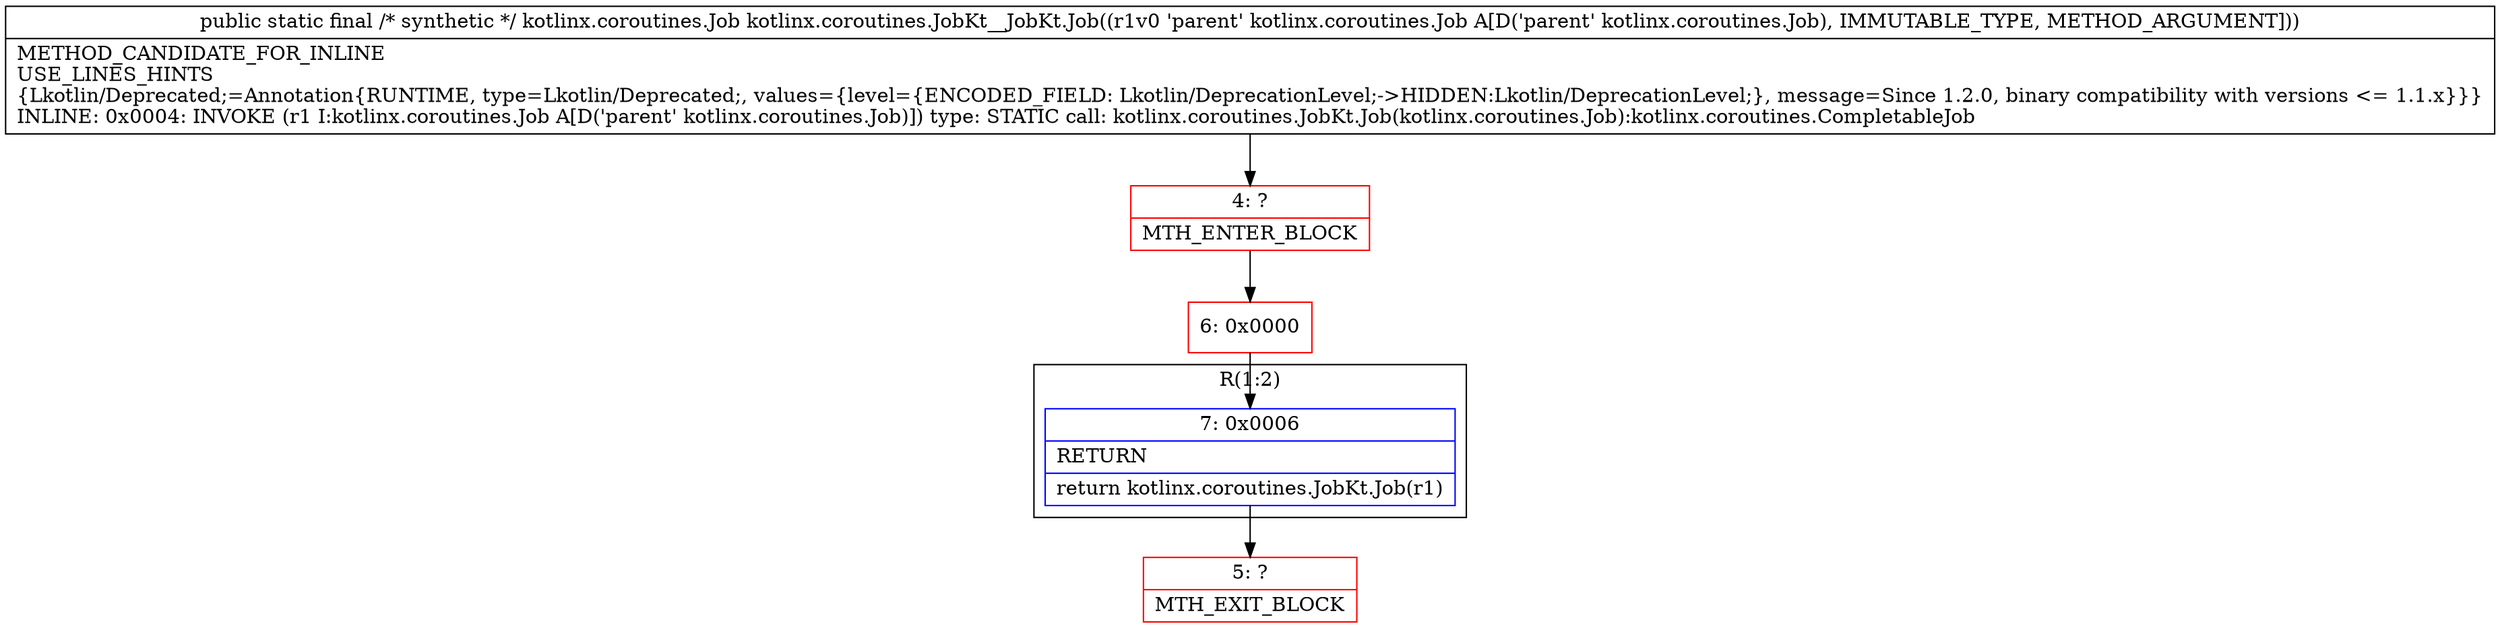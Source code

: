 digraph "CFG forkotlinx.coroutines.JobKt__JobKt.Job(Lkotlinx\/coroutines\/Job;)Lkotlinx\/coroutines\/Job;" {
subgraph cluster_Region_1819634861 {
label = "R(1:2)";
node [shape=record,color=blue];
Node_7 [shape=record,label="{7\:\ 0x0006|RETURN\l|return kotlinx.coroutines.JobKt.Job(r1)\l}"];
}
Node_4 [shape=record,color=red,label="{4\:\ ?|MTH_ENTER_BLOCK\l}"];
Node_6 [shape=record,color=red,label="{6\:\ 0x0000}"];
Node_5 [shape=record,color=red,label="{5\:\ ?|MTH_EXIT_BLOCK\l}"];
MethodNode[shape=record,label="{public static final \/* synthetic *\/ kotlinx.coroutines.Job kotlinx.coroutines.JobKt__JobKt.Job((r1v0 'parent' kotlinx.coroutines.Job A[D('parent' kotlinx.coroutines.Job), IMMUTABLE_TYPE, METHOD_ARGUMENT]))  | METHOD_CANDIDATE_FOR_INLINE\lUSE_LINES_HINTS\l\{Lkotlin\/Deprecated;=Annotation\{RUNTIME, type=Lkotlin\/Deprecated;, values=\{level=\{ENCODED_FIELD: Lkotlin\/DeprecationLevel;\-\>HIDDEN:Lkotlin\/DeprecationLevel;\}, message=Since 1.2.0, binary compatibility with versions \<= 1.1.x\}\}\}\lINLINE: 0x0004: INVOKE  (r1 I:kotlinx.coroutines.Job A[D('parent' kotlinx.coroutines.Job)]) type: STATIC call: kotlinx.coroutines.JobKt.Job(kotlinx.coroutines.Job):kotlinx.coroutines.CompletableJob\l}"];
MethodNode -> Node_4;Node_7 -> Node_5;
Node_4 -> Node_6;
Node_6 -> Node_7;
}

